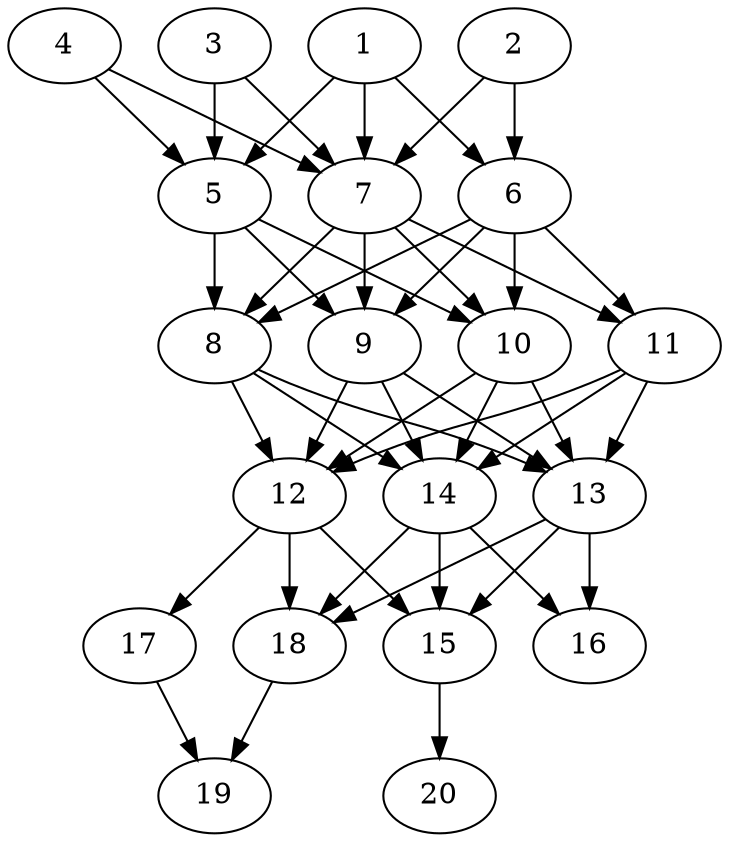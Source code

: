 // DAG automatically generated by daggen at Thu Oct  3 13:58:42 2019
// ./daggen --dot -n 20 --ccr 0.3 --fat 0.5 --regular 0.9 --density 0.9 --mindata 5242880 --maxdata 52428800 
digraph G {
  1 [size="59607040", alpha="0.12", expect_size="17882112"] 
  1 -> 5 [size ="17882112"]
  1 -> 6 [size ="17882112"]
  1 -> 7 [size ="17882112"]
  2 [size="93054293", alpha="0.08", expect_size="27916288"] 
  2 -> 6 [size ="27916288"]
  2 -> 7 [size ="27916288"]
  3 [size="52394667", alpha="0.00", expect_size="15718400"] 
  3 -> 5 [size ="15718400"]
  3 -> 7 [size ="15718400"]
  4 [size="159679147", alpha="0.17", expect_size="47903744"] 
  4 -> 5 [size ="47903744"]
  4 -> 7 [size ="47903744"]
  5 [size="131505493", alpha="0.12", expect_size="39451648"] 
  5 -> 8 [size ="39451648"]
  5 -> 9 [size ="39451648"]
  5 -> 10 [size ="39451648"]
  6 [size="52183040", alpha="0.17", expect_size="15654912"] 
  6 -> 8 [size ="15654912"]
  6 -> 9 [size ="15654912"]
  6 -> 10 [size ="15654912"]
  6 -> 11 [size ="15654912"]
  7 [size="117275307", alpha="0.06", expect_size="35182592"] 
  7 -> 8 [size ="35182592"]
  7 -> 9 [size ="35182592"]
  7 -> 10 [size ="35182592"]
  7 -> 11 [size ="35182592"]
  8 [size="115636907", alpha="0.09", expect_size="34691072"] 
  8 -> 12 [size ="34691072"]
  8 -> 13 [size ="34691072"]
  8 -> 14 [size ="34691072"]
  9 [size="126842880", alpha="0.11", expect_size="38052864"] 
  9 -> 12 [size ="38052864"]
  9 -> 13 [size ="38052864"]
  9 -> 14 [size ="38052864"]
  10 [size="62190933", alpha="0.08", expect_size="18657280"] 
  10 -> 12 [size ="18657280"]
  10 -> 13 [size ="18657280"]
  10 -> 14 [size ="18657280"]
  11 [size="95890773", alpha="0.01", expect_size="28767232"] 
  11 -> 12 [size ="28767232"]
  11 -> 13 [size ="28767232"]
  11 -> 14 [size ="28767232"]
  12 [size="32986453", alpha="0.07", expect_size="9895936"] 
  12 -> 15 [size ="9895936"]
  12 -> 17 [size ="9895936"]
  12 -> 18 [size ="9895936"]
  13 [size="99549867", alpha="0.13", expect_size="29864960"] 
  13 -> 15 [size ="29864960"]
  13 -> 16 [size ="29864960"]
  13 -> 18 [size ="29864960"]
  14 [size="102198613", alpha="0.09", expect_size="30659584"] 
  14 -> 15 [size ="30659584"]
  14 -> 16 [size ="30659584"]
  14 -> 18 [size ="30659584"]
  15 [size="80247467", alpha="0.18", expect_size="24074240"] 
  15 -> 20 [size ="24074240"]
  16 [size="20176213", alpha="0.08", expect_size="6052864"] 
  17 [size="150855680", alpha="0.17", expect_size="45256704"] 
  17 -> 19 [size ="45256704"]
  18 [size="41205760", alpha="0.15", expect_size="12361728"] 
  18 -> 19 [size ="12361728"]
  19 [size="111643307", alpha="0.10", expect_size="33492992"] 
  20 [size="37410133", alpha="0.10", expect_size="11223040"] 
}
